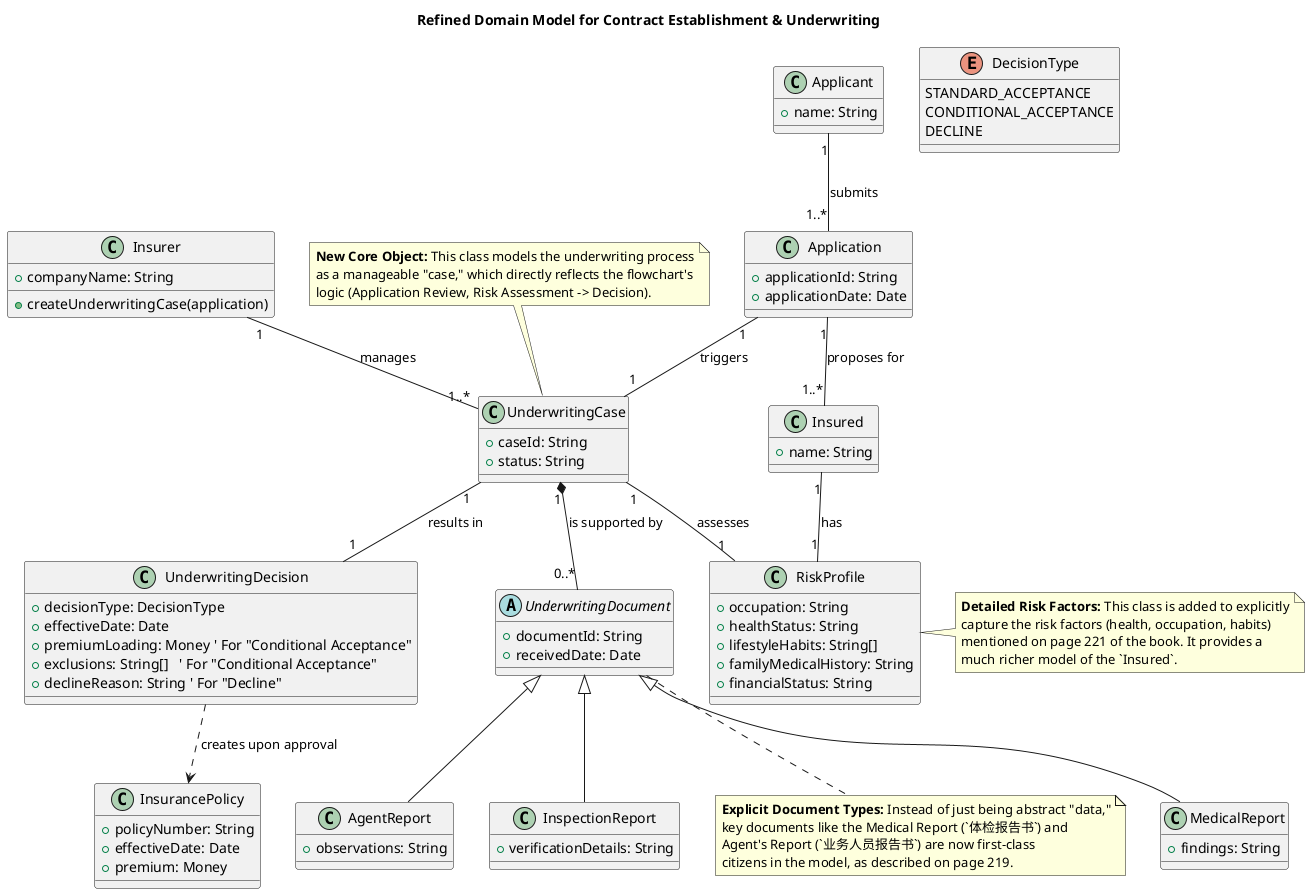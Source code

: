 @startuml
title Refined Domain Model for Contract Establishment & Underwriting

' --- Existing Core Classes (Slightly Adjusted) ---
class Applicant {
  + name: String
}
class Insured {
  + name: String
  ' A dedicated object now holds detailed risk factors
}
class Application {
  + applicationId: String
  + applicationDate: Date
}
class Insurer {
  + companyName: String
  ' The main action is to initiate a case, not just "underwrite"
  + createUnderwritingCase(application)
}
class InsurancePolicy {
  + policyNumber: String
  + effectiveDate: Date
  + premium: Money
}

' --- NEW: Detailed Underwriting & Risk Assessment Objects ---
' This new class represents the entire case for one application
class UnderwritingCase {
  + caseId: String
  + status: String
}
' A dedicated class for the risk profile of the insured
class RiskProfile {
  + occupation: String
  + healthStatus: String
  + lifestyleHabits: String[]
  + familyMedicalHistory: String
  + financialStatus: String
}
' A dedicated class for the outcome, as per the flowchart
class UnderwritingDecision {
  + decisionType: DecisionType
  + effectiveDate: Date
  + premiumLoading: Money ' For "Conditional Acceptance"
  + exclusions: String[]   ' For "Conditional Acceptance"
  + declineReason: String ' For "Decline"
}
enum DecisionType {
  STANDARD_ACCEPTANCE
  CONDITIONAL_ACCEPTANCE
  DECLINE
}
' Base class for all supporting documents mentioned in the text
abstract class UnderwritingDocument {
  + documentId: String
  + receivedDate: Date
}
' Specific document types
class MedicalReport extends UnderwritingDocument {
  ' 体检报告书
  + findings: String
}
class AgentReport extends UnderwritingDocument {
  ' 业务人员报告书
  + observations: String
}
class InspectionReport extends UnderwritingDocument {
  ' 生存调查报告书 (e.g., for life insurance)
  + verificationDetails: String
}


' --- Relationships ---
Applicant "1" -- "1..*" Application : "submits"
' An Application now triggers a specific UnderwritingCase
Application "1" -- "1" UnderwritingCase : "triggers"
Insurer "1" -- "1..*" UnderwritingCase : "manages"

' The case is the central hub
UnderwritingCase "1" -- "1" RiskProfile : "assesses"
UnderwritingCase "1" *-- "0..*" UnderwritingDocument : "is supported by"
UnderwritingCase "1" -- "1" UnderwritingDecision : "results in"

' An Insured person has a detailed risk profile
Insured "1" -- "1" RiskProfile : "has"
Application "1" -- "1..*" Insured : "proposes for"

' A Policy is created ONLY from an approved decision
UnderwritingDecision ..> InsurancePolicy : "creates upon approval"


' --- Notes explaining the refinements ---
note top of UnderwritingCase
  **New Core Object:** This class models the underwriting process
  as a manageable "case," which directly reflects the flowchart's
  logic (Application Review, Risk Assessment -> Decision).
end note

note right of RiskProfile
  **Detailed Risk Factors:** This class is added to explicitly
  capture the risk factors (health, occupation, habits)
  mentioned on page 221 of the book. It provides a
  much richer model of the `Insured`.
end note

note bottom of UnderwritingDocument
  **Explicit Document Types:** Instead of just being abstract "data,"
  key documents like the Medical Report (`体检报告书`) and
  Agent's Report (`业务人员报告书`) are now first-class
  citizens in the model, as described on page 219.
end note
@enduml